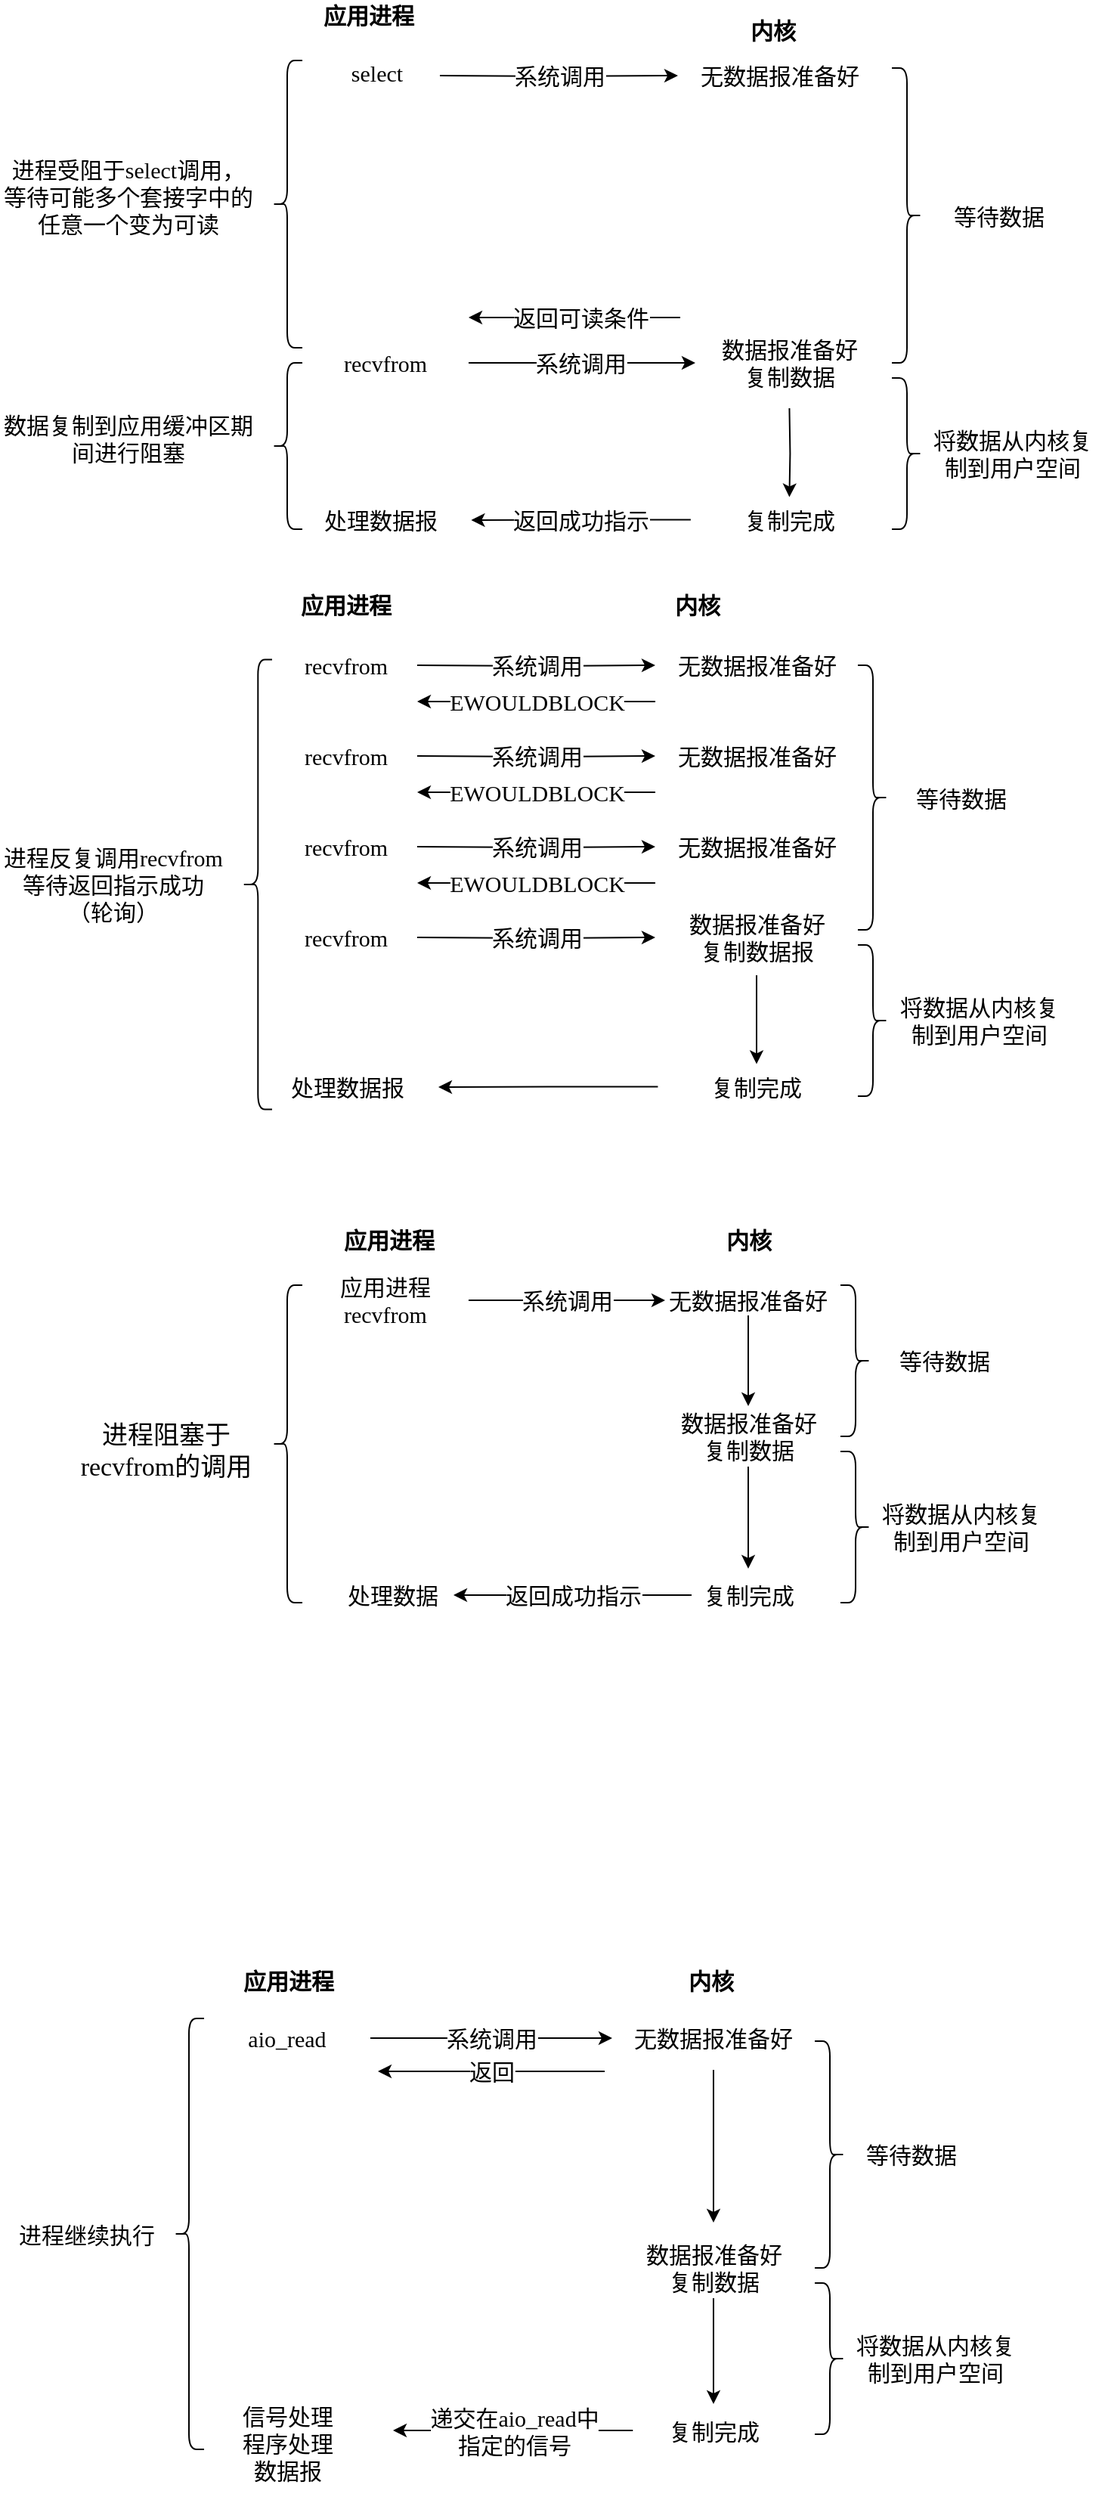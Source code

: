 <mxfile version="13.0.3" type="device"><diagram id="X8EuJeo0_hhQXvLDK4d5" name="第 1 页"><mxGraphModel dx="992" dy="1900" grid="1" gridSize="10" guides="1" tooltips="1" connect="1" arrows="1" fold="1" page="1" pageScale="1" pageWidth="827" pageHeight="1169" math="0" shadow="0"><root><mxCell id="0"/><mxCell id="1" parent="0"/><mxCell id="4fM0hx2BTSpqq-k1t14R-1" value="&lt;font style=&quot;font-size: 17px&quot;&gt;进程阻塞于&lt;br&gt;recvfrom的调用&lt;/font&gt;" style="text;html=1;strokeColor=none;fillColor=none;align=center;verticalAlign=middle;whiteSpace=wrap;rounded=0;fontFamily=Comic Sans MS;" vertex="1" parent="1"><mxGeometry x="80" y="-200" width="140" height="20" as="geometry"/></mxCell><mxCell id="4fM0hx2BTSpqq-k1t14R-2" value="" style="shape=curlyBracket;whiteSpace=wrap;html=1;rounded=1;fontFamily=Comic Sans MS;rotation=0;" vertex="1" parent="1"><mxGeometry x="220" y="-300" width="20" height="210" as="geometry"/></mxCell><mxCell id="4fM0hx2BTSpqq-k1t14R-4" value="&lt;font style=&quot;font-size: 15px&quot;&gt;系统调用&lt;/font&gt;" style="edgeStyle=orthogonalEdgeStyle;rounded=0;orthogonalLoop=1;jettySize=auto;html=1;fontFamily=Comic Sans MS;" edge="1" parent="1" source="4fM0hx2BTSpqq-k1t14R-3" target="4fM0hx2BTSpqq-k1t14R-5"><mxGeometry relative="1" as="geometry"><mxPoint x="470" y="-290" as="targetPoint"/></mxGeometry></mxCell><mxCell id="4fM0hx2BTSpqq-k1t14R-3" value="应用进程&lt;br style=&quot;font-size: 15px;&quot;&gt;recvfrom" style="text;html=1;strokeColor=none;fillColor=none;align=center;verticalAlign=middle;whiteSpace=wrap;rounded=0;fontFamily=Comic Sans MS;fontSize=15;" vertex="1" parent="1"><mxGeometry x="240" y="-300" width="110" height="20" as="geometry"/></mxCell><mxCell id="4fM0hx2BTSpqq-k1t14R-9" style="edgeStyle=orthogonalEdgeStyle;rounded=0;orthogonalLoop=1;jettySize=auto;html=1;fontFamily=Comic Sans MS;entryX=0.5;entryY=0;entryDx=0;entryDy=0;" edge="1" parent="1" source="4fM0hx2BTSpqq-k1t14R-5" target="4fM0hx2BTSpqq-k1t14R-10"><mxGeometry relative="1" as="geometry"><mxPoint x="535" y="-220" as="targetPoint"/></mxGeometry></mxCell><mxCell id="4fM0hx2BTSpqq-k1t14R-5" value="无数据报准备好" style="text;html=1;strokeColor=none;fillColor=none;align=center;verticalAlign=middle;whiteSpace=wrap;rounded=0;fontFamily=Comic Sans MS;fontSize=15;" vertex="1" parent="1"><mxGeometry x="480" y="-300" width="110" height="20" as="geometry"/></mxCell><mxCell id="4fM0hx2BTSpqq-k1t14R-12" style="edgeStyle=orthogonalEdgeStyle;rounded=0;orthogonalLoop=1;jettySize=auto;html=1;fontFamily=Comic Sans MS;" edge="1" parent="1" source="4fM0hx2BTSpqq-k1t14R-10" target="4fM0hx2BTSpqq-k1t14R-13"><mxGeometry relative="1" as="geometry"><mxPoint x="535" y="-140" as="targetPoint"/></mxGeometry></mxCell><mxCell id="4fM0hx2BTSpqq-k1t14R-10" value="数据报准备好&lt;br style=&quot;font-size: 15px;&quot;&gt;复制数据" style="text;html=1;strokeColor=none;fillColor=none;align=center;verticalAlign=middle;whiteSpace=wrap;rounded=0;fontFamily=Comic Sans MS;fontSize=15;" vertex="1" parent="1"><mxGeometry x="482.5" y="-220" width="105" height="40" as="geometry"/></mxCell><mxCell id="4fM0hx2BTSpqq-k1t14R-14" value="&lt;font style=&quot;font-size: 15px&quot;&gt;返回成功指示&lt;/font&gt;" style="edgeStyle=orthogonalEdgeStyle;rounded=0;orthogonalLoop=1;jettySize=auto;html=1;fontFamily=Comic Sans MS;" edge="1" parent="1" source="4fM0hx2BTSpqq-k1t14R-13" target="4fM0hx2BTSpqq-k1t14R-15"><mxGeometry relative="1" as="geometry"><mxPoint x="320" y="-95" as="targetPoint"/></mxGeometry></mxCell><mxCell id="4fM0hx2BTSpqq-k1t14R-13" value="复制完成" style="text;html=1;strokeColor=none;fillColor=none;align=center;verticalAlign=middle;whiteSpace=wrap;rounded=0;fontSize=15;" vertex="1" parent="1"><mxGeometry x="497.5" y="-112.5" width="75" height="35" as="geometry"/></mxCell><mxCell id="4fM0hx2BTSpqq-k1t14R-15" value="&lt;font style=&quot;font-size: 15px;&quot;&gt;处理数据&lt;/font&gt;" style="text;html=1;strokeColor=none;fillColor=none;align=center;verticalAlign=middle;whiteSpace=wrap;rounded=0;fontSize=15;" vertex="1" parent="1"><mxGeometry x="260" y="-105" width="80" height="20" as="geometry"/></mxCell><mxCell id="4fM0hx2BTSpqq-k1t14R-16" value="" style="shape=curlyBracket;whiteSpace=wrap;html=1;rounded=1;fontFamily=Comic Sans MS;rotation=-180;" vertex="1" parent="1"><mxGeometry x="596" y="-190" width="20" height="100" as="geometry"/></mxCell><mxCell id="4fM0hx2BTSpqq-k1t14R-17" value="" style="shape=curlyBracket;whiteSpace=wrap;html=1;rounded=1;fontFamily=Comic Sans MS;rotation=-180;" vertex="1" parent="1"><mxGeometry x="596" y="-300" width="20" height="100" as="geometry"/></mxCell><mxCell id="4fM0hx2BTSpqq-k1t14R-18" value="等待数据" style="text;html=1;strokeColor=none;fillColor=none;align=center;verticalAlign=middle;whiteSpace=wrap;rounded=0;fontFamily=Comic Sans MS;fontSize=15;" vertex="1" parent="1"><mxGeometry x="630" y="-260" width="70" height="20" as="geometry"/></mxCell><mxCell id="4fM0hx2BTSpqq-k1t14R-19" value="将数据从内核复制到用户空间" style="text;html=1;strokeColor=none;fillColor=none;align=center;verticalAlign=middle;whiteSpace=wrap;rounded=0;fontFamily=Comic Sans MS;fontSize=15;" vertex="1" parent="1"><mxGeometry x="616" y="-160" width="120" height="40" as="geometry"/></mxCell><mxCell id="4fM0hx2BTSpqq-k1t14R-20" value="&lt;b style=&quot;font-size: 15px;&quot;&gt;应用进程&lt;/b&gt;" style="text;html=1;strokeColor=none;fillColor=none;align=center;verticalAlign=middle;whiteSpace=wrap;rounded=0;fontFamily=Comic Sans MS;fontSize=15;" vertex="1" parent="1"><mxGeometry x="260" y="-340" width="74.5" height="20" as="geometry"/></mxCell><mxCell id="4fM0hx2BTSpqq-k1t14R-21" value="&lt;b style=&quot;font-size: 15px;&quot;&gt;内核&lt;/b&gt;" style="text;html=1;strokeColor=none;fillColor=none;align=center;verticalAlign=middle;whiteSpace=wrap;rounded=0;fontFamily=Comic Sans MS;fontSize=15;" vertex="1" parent="1"><mxGeometry x="507.5" y="-340" width="55" height="20" as="geometry"/></mxCell><mxCell id="4fM0hx2BTSpqq-k1t14R-22" value="进程反复调用recvfrom等待返回指示成功（轮询）" style="text;html=1;strokeColor=none;fillColor=none;align=center;verticalAlign=middle;whiteSpace=wrap;rounded=0;fontFamily=Comic Sans MS;fontSize=15;" vertex="1" parent="1"><mxGeometry x="40" y="-600" width="150" height="70" as="geometry"/></mxCell><mxCell id="4fM0hx2BTSpqq-k1t14R-23" value="" style="shape=curlyBracket;whiteSpace=wrap;html=1;rounded=1;fontFamily=Comic Sans MS;fontSize=15;rotation=0;size=0.533;" vertex="1" parent="1"><mxGeometry x="200" y="-713.75" width="20" height="297.5" as="geometry"/></mxCell><mxCell id="4fM0hx2BTSpqq-k1t14R-24" value="应用进程" style="text;html=1;strokeColor=none;fillColor=none;align=center;verticalAlign=middle;whiteSpace=wrap;rounded=0;fontFamily=Comic Sans MS;fontSize=15;fontStyle=1" vertex="1" parent="1"><mxGeometry x="234" y="-760" width="70" height="20" as="geometry"/></mxCell><mxCell id="4fM0hx2BTSpqq-k1t14R-25" value="recvfrom" style="text;html=1;strokeColor=none;fillColor=none;align=center;verticalAlign=middle;whiteSpace=wrap;rounded=0;fontFamily=Comic Sans MS;fontSize=15;" vertex="1" parent="1"><mxGeometry x="249" y="-720" width="40" height="20" as="geometry"/></mxCell><mxCell id="4fM0hx2BTSpqq-k1t14R-27" value="&lt;font style=&quot;font-size: 15px&quot;&gt;系统调用&lt;/font&gt;" style="edgeStyle=orthogonalEdgeStyle;rounded=0;orthogonalLoop=1;jettySize=auto;html=1;fontFamily=Comic Sans MS;" edge="1" parent="1" target="4fM0hx2BTSpqq-k1t14R-28"><mxGeometry relative="1" as="geometry"><mxPoint x="436" y="-710" as="targetPoint"/><mxPoint x="316" y="-710" as="sourcePoint"/></mxGeometry></mxCell><mxCell id="4fM0hx2BTSpqq-k1t14R-28" value="无数据报准备好" style="text;html=1;strokeColor=none;fillColor=none;align=center;verticalAlign=middle;whiteSpace=wrap;rounded=0;fontFamily=Comic Sans MS;fontSize=15;" vertex="1" parent="1"><mxGeometry x="473.5" y="-720" width="134" height="20" as="geometry"/></mxCell><mxCell id="4fM0hx2BTSpqq-k1t14R-29" value="&lt;b style=&quot;font-size: 15px;&quot;&gt;内核&lt;/b&gt;" style="text;html=1;strokeColor=none;fillColor=none;align=center;verticalAlign=middle;whiteSpace=wrap;rounded=0;fontFamily=Comic Sans MS;fontSize=15;" vertex="1" parent="1"><mxGeometry x="473.5" y="-760" width="55" height="20" as="geometry"/></mxCell><mxCell id="4fM0hx2BTSpqq-k1t14R-31" value="EWOULDBLOCK" style="endArrow=classic;html=1;fontFamily=Comic Sans MS;fontSize=15;" edge="1" parent="1"><mxGeometry width="50" height="50" relative="1" as="geometry"><mxPoint x="473.5" y="-686" as="sourcePoint"/><mxPoint x="316" y="-686" as="targetPoint"/></mxGeometry></mxCell><mxCell id="4fM0hx2BTSpqq-k1t14R-32" value="recvfrom" style="text;html=1;strokeColor=none;fillColor=none;align=center;verticalAlign=middle;whiteSpace=wrap;rounded=0;fontFamily=Comic Sans MS;fontSize=15;" vertex="1" parent="1"><mxGeometry x="249" y="-660" width="40" height="20" as="geometry"/></mxCell><mxCell id="4fM0hx2BTSpqq-k1t14R-33" value="&lt;font style=&quot;font-size: 15px&quot;&gt;系统调用&lt;/font&gt;" style="edgeStyle=orthogonalEdgeStyle;rounded=0;orthogonalLoop=1;jettySize=auto;html=1;fontFamily=Comic Sans MS;" edge="1" parent="1" target="4fM0hx2BTSpqq-k1t14R-34"><mxGeometry relative="1" as="geometry"><mxPoint x="436" y="-650" as="targetPoint"/><mxPoint x="316" y="-650" as="sourcePoint"/></mxGeometry></mxCell><mxCell id="4fM0hx2BTSpqq-k1t14R-34" value="无数据报准备好" style="text;html=1;strokeColor=none;fillColor=none;align=center;verticalAlign=middle;whiteSpace=wrap;rounded=0;fontFamily=Comic Sans MS;fontSize=15;" vertex="1" parent="1"><mxGeometry x="473.5" y="-660" width="134" height="20" as="geometry"/></mxCell><mxCell id="4fM0hx2BTSpqq-k1t14R-35" value="EWOULDBLOCK" style="endArrow=classic;html=1;fontFamily=Comic Sans MS;fontSize=15;" edge="1" parent="1"><mxGeometry width="50" height="50" relative="1" as="geometry"><mxPoint x="473.5" y="-626" as="sourcePoint"/><mxPoint x="316" y="-626" as="targetPoint"/></mxGeometry></mxCell><mxCell id="4fM0hx2BTSpqq-k1t14R-36" value="recvfrom" style="text;html=1;strokeColor=none;fillColor=none;align=center;verticalAlign=middle;whiteSpace=wrap;rounded=0;fontFamily=Comic Sans MS;fontSize=15;" vertex="1" parent="1"><mxGeometry x="249" y="-600" width="40" height="20" as="geometry"/></mxCell><mxCell id="4fM0hx2BTSpqq-k1t14R-37" value="&lt;font style=&quot;font-size: 15px&quot;&gt;系统调用&lt;/font&gt;" style="edgeStyle=orthogonalEdgeStyle;rounded=0;orthogonalLoop=1;jettySize=auto;html=1;fontFamily=Comic Sans MS;" edge="1" parent="1" target="4fM0hx2BTSpqq-k1t14R-38"><mxGeometry relative="1" as="geometry"><mxPoint x="436" y="-590" as="targetPoint"/><mxPoint x="316" y="-590" as="sourcePoint"/></mxGeometry></mxCell><mxCell id="4fM0hx2BTSpqq-k1t14R-38" value="无数据报准备好" style="text;html=1;strokeColor=none;fillColor=none;align=center;verticalAlign=middle;whiteSpace=wrap;rounded=0;fontFamily=Comic Sans MS;fontSize=15;" vertex="1" parent="1"><mxGeometry x="473.5" y="-600" width="134" height="20" as="geometry"/></mxCell><mxCell id="4fM0hx2BTSpqq-k1t14R-39" value="EWOULDBLOCK" style="endArrow=classic;html=1;fontFamily=Comic Sans MS;fontSize=15;" edge="1" parent="1"><mxGeometry width="50" height="50" relative="1" as="geometry"><mxPoint x="473.5" y="-566" as="sourcePoint"/><mxPoint x="316" y="-566" as="targetPoint"/></mxGeometry></mxCell><mxCell id="4fM0hx2BTSpqq-k1t14R-40" value="recvfrom" style="text;html=1;strokeColor=none;fillColor=none;align=center;verticalAlign=middle;whiteSpace=wrap;rounded=0;fontFamily=Comic Sans MS;fontSize=15;" vertex="1" parent="1"><mxGeometry x="249" y="-540" width="40" height="20" as="geometry"/></mxCell><mxCell id="4fM0hx2BTSpqq-k1t14R-41" value="&lt;font style=&quot;font-size: 15px&quot;&gt;系统调用&lt;/font&gt;" style="edgeStyle=orthogonalEdgeStyle;rounded=0;orthogonalLoop=1;jettySize=auto;html=1;fontFamily=Comic Sans MS;" edge="1" parent="1" target="4fM0hx2BTSpqq-k1t14R-42"><mxGeometry relative="1" as="geometry"><mxPoint x="436" y="-530" as="targetPoint"/><mxPoint x="316" y="-530" as="sourcePoint"/></mxGeometry></mxCell><mxCell id="4fM0hx2BTSpqq-k1t14R-44" style="edgeStyle=orthogonalEdgeStyle;rounded=0;orthogonalLoop=1;jettySize=auto;html=1;fontFamily=Comic Sans MS;fontSize=15;" edge="1" parent="1" source="4fM0hx2BTSpqq-k1t14R-42" target="4fM0hx2BTSpqq-k1t14R-45"><mxGeometry relative="1" as="geometry"><mxPoint x="540.5" y="-450" as="targetPoint"/></mxGeometry></mxCell><mxCell id="4fM0hx2BTSpqq-k1t14R-42" value="数据报准备好&lt;br&gt;复制数据报" style="text;html=1;strokeColor=none;fillColor=none;align=center;verticalAlign=middle;whiteSpace=wrap;rounded=0;fontFamily=Comic Sans MS;fontSize=15;" vertex="1" parent="1"><mxGeometry x="473.5" y="-555" width="134" height="50" as="geometry"/></mxCell><mxCell id="4fM0hx2BTSpqq-k1t14R-46" style="edgeStyle=orthogonalEdgeStyle;rounded=0;orthogonalLoop=1;jettySize=auto;html=1;fontFamily=Comic Sans MS;fontSize=15;" edge="1" parent="1" source="4fM0hx2BTSpqq-k1t14R-45" target="4fM0hx2BTSpqq-k1t14R-47"><mxGeometry relative="1" as="geometry"><mxPoint x="310" y="-431" as="targetPoint"/></mxGeometry></mxCell><mxCell id="4fM0hx2BTSpqq-k1t14R-45" value="复制完成" style="text;html=1;strokeColor=none;fillColor=none;align=center;verticalAlign=middle;whiteSpace=wrap;rounded=0;fontSize=15;" vertex="1" parent="1"><mxGeometry x="475.22" y="-446.25" width="130.56" height="30" as="geometry"/></mxCell><mxCell id="4fM0hx2BTSpqq-k1t14R-47" value="处理数据报" style="text;html=1;strokeColor=none;fillColor=none;align=center;verticalAlign=middle;whiteSpace=wrap;rounded=0;fontSize=15;" vertex="1" parent="1"><mxGeometry x="210" y="-441" width="120" height="20" as="geometry"/></mxCell><mxCell id="4fM0hx2BTSpqq-k1t14R-48" value="" style="shape=curlyBracket;whiteSpace=wrap;html=1;rounded=1;fontFamily=Comic Sans MS;rotation=-180;" vertex="1" parent="1"><mxGeometry x="607.5" y="-525" width="20" height="100" as="geometry"/></mxCell><mxCell id="4fM0hx2BTSpqq-k1t14R-49" value="" style="shape=curlyBracket;whiteSpace=wrap;html=1;rounded=1;fontFamily=Comic Sans MS;rotation=-180;" vertex="1" parent="1"><mxGeometry x="607.5" y="-710" width="20" height="175" as="geometry"/></mxCell><mxCell id="4fM0hx2BTSpqq-k1t14R-50" value="等待数据" style="text;html=1;strokeColor=none;fillColor=none;align=center;verticalAlign=middle;whiteSpace=wrap;rounded=0;fontFamily=Comic Sans MS;fontSize=15;" vertex="1" parent="1"><mxGeometry x="641" y="-632.5" width="70" height="20" as="geometry"/></mxCell><mxCell id="4fM0hx2BTSpqq-k1t14R-51" value="将数据从内核复制到用户空间" style="text;html=1;strokeColor=none;fillColor=none;align=center;verticalAlign=middle;whiteSpace=wrap;rounded=0;fontFamily=Comic Sans MS;fontSize=15;" vertex="1" parent="1"><mxGeometry x="627.5" y="-495" width="120" height="40" as="geometry"/></mxCell><mxCell id="4fM0hx2BTSpqq-k1t14R-52" value="进程受阻于select调用，等待可能多个套接字中的任意一个变为可读" style="text;html=1;strokeColor=none;fillColor=none;align=center;verticalAlign=middle;whiteSpace=wrap;rounded=0;fontFamily=Comic Sans MS;fontSize=15;" vertex="1" parent="1"><mxGeometry x="40" y="-1070" width="170" height="100" as="geometry"/></mxCell><mxCell id="4fM0hx2BTSpqq-k1t14R-53" value="数据复制到应用缓冲区期间进行阻塞" style="text;html=1;strokeColor=none;fillColor=none;align=center;verticalAlign=middle;whiteSpace=wrap;rounded=0;fontFamily=Comic Sans MS;fontSize=15;" vertex="1" parent="1"><mxGeometry x="40" y="-910" width="170" height="100" as="geometry"/></mxCell><mxCell id="4fM0hx2BTSpqq-k1t14R-54" value="" style="shape=curlyBracket;whiteSpace=wrap;html=1;rounded=1;fontFamily=Comic Sans MS;fontSize=15;" vertex="1" parent="1"><mxGeometry x="220" y="-910" width="20" height="110" as="geometry"/></mxCell><mxCell id="4fM0hx2BTSpqq-k1t14R-55" value="" style="shape=curlyBracket;whiteSpace=wrap;html=1;rounded=1;fontFamily=Comic Sans MS;fontSize=15;" vertex="1" parent="1"><mxGeometry x="220" y="-1110" width="20" height="190" as="geometry"/></mxCell><mxCell id="4fM0hx2BTSpqq-k1t14R-57" value="应用进程" style="text;html=1;strokeColor=none;fillColor=none;align=center;verticalAlign=middle;whiteSpace=wrap;rounded=0;fontFamily=Comic Sans MS;fontSize=15;fontStyle=1" vertex="1" parent="1"><mxGeometry x="249" y="-1150" width="70" height="20" as="geometry"/></mxCell><mxCell id="4fM0hx2BTSpqq-k1t14R-58" value="select" style="text;html=1;strokeColor=none;fillColor=none;align=center;verticalAlign=middle;whiteSpace=wrap;rounded=0;fontFamily=Comic Sans MS;fontSize=15;" vertex="1" parent="1"><mxGeometry x="243.5" y="-1112" width="91" height="20" as="geometry"/></mxCell><mxCell id="4fM0hx2BTSpqq-k1t14R-59" value="&lt;font style=&quot;font-size: 15px&quot;&gt;系统调用&lt;/font&gt;" style="edgeStyle=orthogonalEdgeStyle;rounded=0;orthogonalLoop=1;jettySize=auto;html=1;fontFamily=Comic Sans MS;" edge="1" parent="1" target="4fM0hx2BTSpqq-k1t14R-60"><mxGeometry relative="1" as="geometry"><mxPoint x="451" y="-1100" as="targetPoint"/><mxPoint x="331" y="-1100" as="sourcePoint"/></mxGeometry></mxCell><mxCell id="4fM0hx2BTSpqq-k1t14R-60" value="无数据报准备好" style="text;html=1;strokeColor=none;fillColor=none;align=center;verticalAlign=middle;whiteSpace=wrap;rounded=0;fontFamily=Comic Sans MS;fontSize=15;" vertex="1" parent="1"><mxGeometry x="488.5" y="-1110" width="134" height="20" as="geometry"/></mxCell><mxCell id="4fM0hx2BTSpqq-k1t14R-61" value="&lt;b style=&quot;font-size: 15px;&quot;&gt;内核&lt;/b&gt;" style="text;html=1;strokeColor=none;fillColor=none;align=center;verticalAlign=middle;whiteSpace=wrap;rounded=0;fontFamily=Comic Sans MS;fontSize=15;" vertex="1" parent="1"><mxGeometry x="524" y="-1140" width="55" height="20" as="geometry"/></mxCell><mxCell id="4fM0hx2BTSpqq-k1t14R-73" style="edgeStyle=orthogonalEdgeStyle;rounded=0;orthogonalLoop=1;jettySize=auto;html=1;fontFamily=Comic Sans MS;fontSize=15;" edge="1" parent="1" source="4fM0hx2BTSpqq-k1t14R-62"><mxGeometry relative="1" as="geometry"><mxPoint x="500" y="-910" as="targetPoint"/></mxGeometry></mxCell><mxCell id="4fM0hx2BTSpqq-k1t14R-74" value="系统调用" style="edgeLabel;html=1;align=center;verticalAlign=middle;resizable=0;points=[];fontSize=15;fontFamily=Comic Sans MS;" vertex="1" connectable="0" parent="4fM0hx2BTSpqq-k1t14R-73"><mxGeometry x="-0.16" y="-1" relative="1" as="geometry"><mxPoint x="11" y="-1" as="offset"/></mxGeometry></mxCell><mxCell id="4fM0hx2BTSpqq-k1t14R-62" value="recvfrom" style="text;html=1;strokeColor=none;fillColor=none;align=center;verticalAlign=middle;whiteSpace=wrap;rounded=0;fontFamily=Comic Sans MS;fontSize=15;" vertex="1" parent="1"><mxGeometry x="238.5" y="-920" width="111.5" height="20" as="geometry"/></mxCell><mxCell id="4fM0hx2BTSpqq-k1t14R-63" style="edgeStyle=orthogonalEdgeStyle;rounded=0;orthogonalLoop=1;jettySize=auto;html=1;fontFamily=Comic Sans MS;fontSize=15;" edge="1" parent="1" target="4fM0hx2BTSpqq-k1t14R-65"><mxGeometry relative="1" as="geometry"><mxPoint x="562.22" y="-825" as="targetPoint"/><mxPoint x="562.22" y="-880" as="sourcePoint"/></mxGeometry></mxCell><mxCell id="4fM0hx2BTSpqq-k1t14R-64" value="返回成功指示" style="edgeStyle=orthogonalEdgeStyle;rounded=0;orthogonalLoop=1;jettySize=auto;html=1;fontFamily=Comic Sans MS;fontSize=15;" edge="1" parent="1" source="4fM0hx2BTSpqq-k1t14R-65" target="4fM0hx2BTSpqq-k1t14R-66"><mxGeometry relative="1" as="geometry"><mxPoint x="331.72" y="-806" as="targetPoint"/></mxGeometry></mxCell><mxCell id="4fM0hx2BTSpqq-k1t14R-65" value="复制完成" style="text;html=1;strokeColor=none;fillColor=none;align=center;verticalAlign=middle;whiteSpace=wrap;rounded=0;fontSize=15;" vertex="1" parent="1"><mxGeometry x="496.94" y="-821.25" width="130.56" height="30" as="geometry"/></mxCell><mxCell id="4fM0hx2BTSpqq-k1t14R-66" value="处理数据报" style="text;html=1;strokeColor=none;fillColor=none;align=center;verticalAlign=middle;whiteSpace=wrap;rounded=0;fontSize=15;" vertex="1" parent="1"><mxGeometry x="231.72" y="-816" width="120" height="20" as="geometry"/></mxCell><mxCell id="4fM0hx2BTSpqq-k1t14R-67" value="数据报准备好&lt;br style=&quot;font-size: 15px;&quot;&gt;复制数据" style="text;html=1;strokeColor=none;fillColor=none;align=center;verticalAlign=middle;whiteSpace=wrap;rounded=0;fontFamily=Comic Sans MS;fontSize=15;" vertex="1" parent="1"><mxGeometry x="509.72" y="-930" width="105" height="40" as="geometry"/></mxCell><mxCell id="4fM0hx2BTSpqq-k1t14R-68" value="" style="shape=curlyBracket;whiteSpace=wrap;html=1;rounded=1;fontFamily=Comic Sans MS;rotation=-180;" vertex="1" parent="1"><mxGeometry x="630" y="-900" width="20" height="100" as="geometry"/></mxCell><mxCell id="4fM0hx2BTSpqq-k1t14R-69" value="" style="shape=curlyBracket;whiteSpace=wrap;html=1;rounded=1;fontFamily=Comic Sans MS;rotation=-180;" vertex="1" parent="1"><mxGeometry x="630" y="-1105" width="20" height="195" as="geometry"/></mxCell><mxCell id="4fM0hx2BTSpqq-k1t14R-70" value="等待数据" style="text;html=1;strokeColor=none;fillColor=none;align=center;verticalAlign=middle;whiteSpace=wrap;rounded=0;fontFamily=Comic Sans MS;fontSize=15;" vertex="1" parent="1"><mxGeometry x="666" y="-1017.5" width="70" height="20" as="geometry"/></mxCell><mxCell id="4fM0hx2BTSpqq-k1t14R-71" value="将数据从内核复制到用户空间" style="text;html=1;strokeColor=none;fillColor=none;align=center;verticalAlign=middle;whiteSpace=wrap;rounded=0;fontFamily=Comic Sans MS;fontSize=15;" vertex="1" parent="1"><mxGeometry x="650" y="-870" width="120" height="40" as="geometry"/></mxCell><mxCell id="4fM0hx2BTSpqq-k1t14R-75" value="" style="endArrow=classic;html=1;fontFamily=Comic Sans MS;fontSize=15;" edge="1" parent="1"><mxGeometry width="50" height="50" relative="1" as="geometry"><mxPoint x="490" y="-940" as="sourcePoint"/><mxPoint x="350" y="-940" as="targetPoint"/></mxGeometry></mxCell><mxCell id="4fM0hx2BTSpqq-k1t14R-76" value="返回可读条件" style="edgeLabel;html=1;align=center;verticalAlign=middle;resizable=0;points=[];fontSize=15;fontFamily=Comic Sans MS;" vertex="1" connectable="0" parent="4fM0hx2BTSpqq-k1t14R-75"><mxGeometry x="-0.157" y="5" relative="1" as="geometry"><mxPoint x="-7" y="-5" as="offset"/></mxGeometry></mxCell><mxCell id="4fM0hx2BTSpqq-k1t14R-77" value="进程继续执行" style="text;html=1;strokeColor=none;fillColor=none;align=center;verticalAlign=middle;whiteSpace=wrap;rounded=0;fontFamily=Comic Sans MS;fontSize=15;" vertex="1" parent="1"><mxGeometry x="40" y="317.5" width="115" height="20" as="geometry"/></mxCell><mxCell id="4fM0hx2BTSpqq-k1t14R-78" value="" style="shape=curlyBracket;whiteSpace=wrap;html=1;rounded=1;fontFamily=Comic Sans MS;fontSize=15;" vertex="1" parent="1"><mxGeometry x="155" y="185" width="20" height="285" as="geometry"/></mxCell><mxCell id="4fM0hx2BTSpqq-k1t14R-79" value="应用进程" style="text;html=1;strokeColor=none;fillColor=none;align=center;verticalAlign=middle;whiteSpace=wrap;rounded=0;fontFamily=Comic Sans MS;fontSize=15;fontStyle=1" vertex="1" parent="1"><mxGeometry x="195.5" y="150" width="70" height="20" as="geometry"/></mxCell><mxCell id="4fM0hx2BTSpqq-k1t14R-85" value="系统调用" style="edgeStyle=orthogonalEdgeStyle;rounded=0;orthogonalLoop=1;jettySize=auto;html=1;entryX=0;entryY=0.5;entryDx=0;entryDy=0;fontFamily=Comic Sans MS;fontSize=15;" edge="1" parent="1" source="4fM0hx2BTSpqq-k1t14R-80" target="4fM0hx2BTSpqq-k1t14R-81"><mxGeometry relative="1" as="geometry"/></mxCell><mxCell id="4fM0hx2BTSpqq-k1t14R-80" value="aio_read" style="text;html=1;strokeColor=none;fillColor=none;align=center;verticalAlign=middle;whiteSpace=wrap;rounded=0;fontFamily=Comic Sans MS;fontSize=15;" vertex="1" parent="1"><mxGeometry x="175" y="188" width="110" height="20" as="geometry"/></mxCell><mxCell id="4fM0hx2BTSpqq-k1t14R-88" style="edgeStyle=orthogonalEdgeStyle;rounded=0;orthogonalLoop=1;jettySize=auto;html=1;fontFamily=Comic Sans MS;fontSize=15;" edge="1" parent="1" source="4fM0hx2BTSpqq-k1t14R-81"><mxGeometry relative="1" as="geometry"><mxPoint x="512" y="320" as="targetPoint"/></mxGeometry></mxCell><mxCell id="4fM0hx2BTSpqq-k1t14R-81" value="无数据报准备好" style="text;html=1;strokeColor=none;fillColor=none;align=center;verticalAlign=middle;whiteSpace=wrap;rounded=0;fontFamily=Comic Sans MS;fontSize=15;" vertex="1" parent="1"><mxGeometry x="445" y="177" width="134" height="42" as="geometry"/></mxCell><mxCell id="4fM0hx2BTSpqq-k1t14R-82" value="&lt;b style=&quot;font-size: 15px;&quot;&gt;内核&lt;/b&gt;" style="text;html=1;strokeColor=none;fillColor=none;align=center;verticalAlign=middle;whiteSpace=wrap;rounded=0;fontFamily=Comic Sans MS;fontSize=15;" vertex="1" parent="1"><mxGeometry x="482.5" y="150" width="55" height="20" as="geometry"/></mxCell><mxCell id="4fM0hx2BTSpqq-k1t14R-86" value="返回" style="endArrow=classic;html=1;fontFamily=Comic Sans MS;fontSize=15;" edge="1" parent="1"><mxGeometry width="50" height="50" relative="1" as="geometry"><mxPoint x="440" y="220" as="sourcePoint"/><mxPoint x="290" y="220" as="targetPoint"/></mxGeometry></mxCell><mxCell id="4fM0hx2BTSpqq-k1t14R-90" style="edgeStyle=orthogonalEdgeStyle;rounded=0;orthogonalLoop=1;jettySize=auto;html=1;fontFamily=Comic Sans MS;" edge="1" parent="1" source="4fM0hx2BTSpqq-k1t14R-91" target="4fM0hx2BTSpqq-k1t14R-92"><mxGeometry relative="1" as="geometry"><mxPoint x="512" y="410" as="targetPoint"/></mxGeometry></mxCell><mxCell id="4fM0hx2BTSpqq-k1t14R-91" value="数据报准备好&lt;br style=&quot;font-size: 15px;&quot;&gt;复制数据" style="text;html=1;strokeColor=none;fillColor=none;align=center;verticalAlign=middle;whiteSpace=wrap;rounded=0;fontFamily=Comic Sans MS;fontSize=15;" vertex="1" parent="1"><mxGeometry x="459.5" y="330" width="105" height="40" as="geometry"/></mxCell><mxCell id="4fM0hx2BTSpqq-k1t14R-95" value="递交在aio_read中&lt;br&gt;指定的信号" style="edgeStyle=orthogonalEdgeStyle;rounded=0;orthogonalLoop=1;jettySize=auto;html=1;fontFamily=Comic Sans MS;fontSize=15;" edge="1" parent="1" source="4fM0hx2BTSpqq-k1t14R-92"><mxGeometry relative="1" as="geometry"><mxPoint x="300" y="457.5" as="targetPoint"/></mxGeometry></mxCell><mxCell id="4fM0hx2BTSpqq-k1t14R-92" value="复制完成" style="text;html=1;strokeColor=none;fillColor=none;align=center;verticalAlign=middle;whiteSpace=wrap;rounded=0;fontSize=15;" vertex="1" parent="1"><mxGeometry x="458.63" y="440" width="106.75" height="35" as="geometry"/></mxCell><mxCell id="4fM0hx2BTSpqq-k1t14R-93" value="信号处理&lt;br&gt;程序处理&lt;br&gt;数据报" style="text;html=1;strokeColor=none;fillColor=none;align=center;verticalAlign=middle;whiteSpace=wrap;rounded=0;fontSize=15;" vertex="1" parent="1"><mxGeometry x="178" y="430" width="105" height="72.5" as="geometry"/></mxCell><mxCell id="4fM0hx2BTSpqq-k1t14R-97" value="" style="shape=curlyBracket;whiteSpace=wrap;html=1;rounded=1;fontFamily=Comic Sans MS;rotation=-180;" vertex="1" parent="1"><mxGeometry x="579" y="360" width="20" height="100" as="geometry"/></mxCell><mxCell id="4fM0hx2BTSpqq-k1t14R-98" value="" style="shape=curlyBracket;whiteSpace=wrap;html=1;rounded=1;fontFamily=Comic Sans MS;rotation=-180;" vertex="1" parent="1"><mxGeometry x="579" y="200" width="20" height="150" as="geometry"/></mxCell><mxCell id="4fM0hx2BTSpqq-k1t14R-99" value="等待数据" style="text;html=1;strokeColor=none;fillColor=none;align=center;verticalAlign=middle;whiteSpace=wrap;rounded=0;fontFamily=Comic Sans MS;fontSize=15;" vertex="1" parent="1"><mxGeometry x="607.5" y="265" width="70" height="20" as="geometry"/></mxCell><mxCell id="4fM0hx2BTSpqq-k1t14R-100" value="将数据从内核复制到用户空间" style="text;html=1;strokeColor=none;fillColor=none;align=center;verticalAlign=middle;whiteSpace=wrap;rounded=0;fontFamily=Comic Sans MS;fontSize=15;" vertex="1" parent="1"><mxGeometry x="599" y="390" width="120" height="40" as="geometry"/></mxCell></root></mxGraphModel></diagram></mxfile>